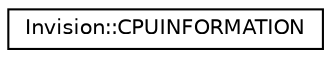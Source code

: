 digraph "Graphical Class Hierarchy"
{
 // LATEX_PDF_SIZE
  edge [fontname="Helvetica",fontsize="10",labelfontname="Helvetica",labelfontsize="10"];
  node [fontname="Helvetica",fontsize="10",shape=record];
  rankdir="LR";
  Node0 [label="Invision::CPUINFORMATION",height=0.2,width=0.4,color="black", fillcolor="white", style="filled",URL="$struct_invision_1_1_c_p_u_i_n_f_o_r_m_a_t_i_o_n.html",tooltip=" "];
}
